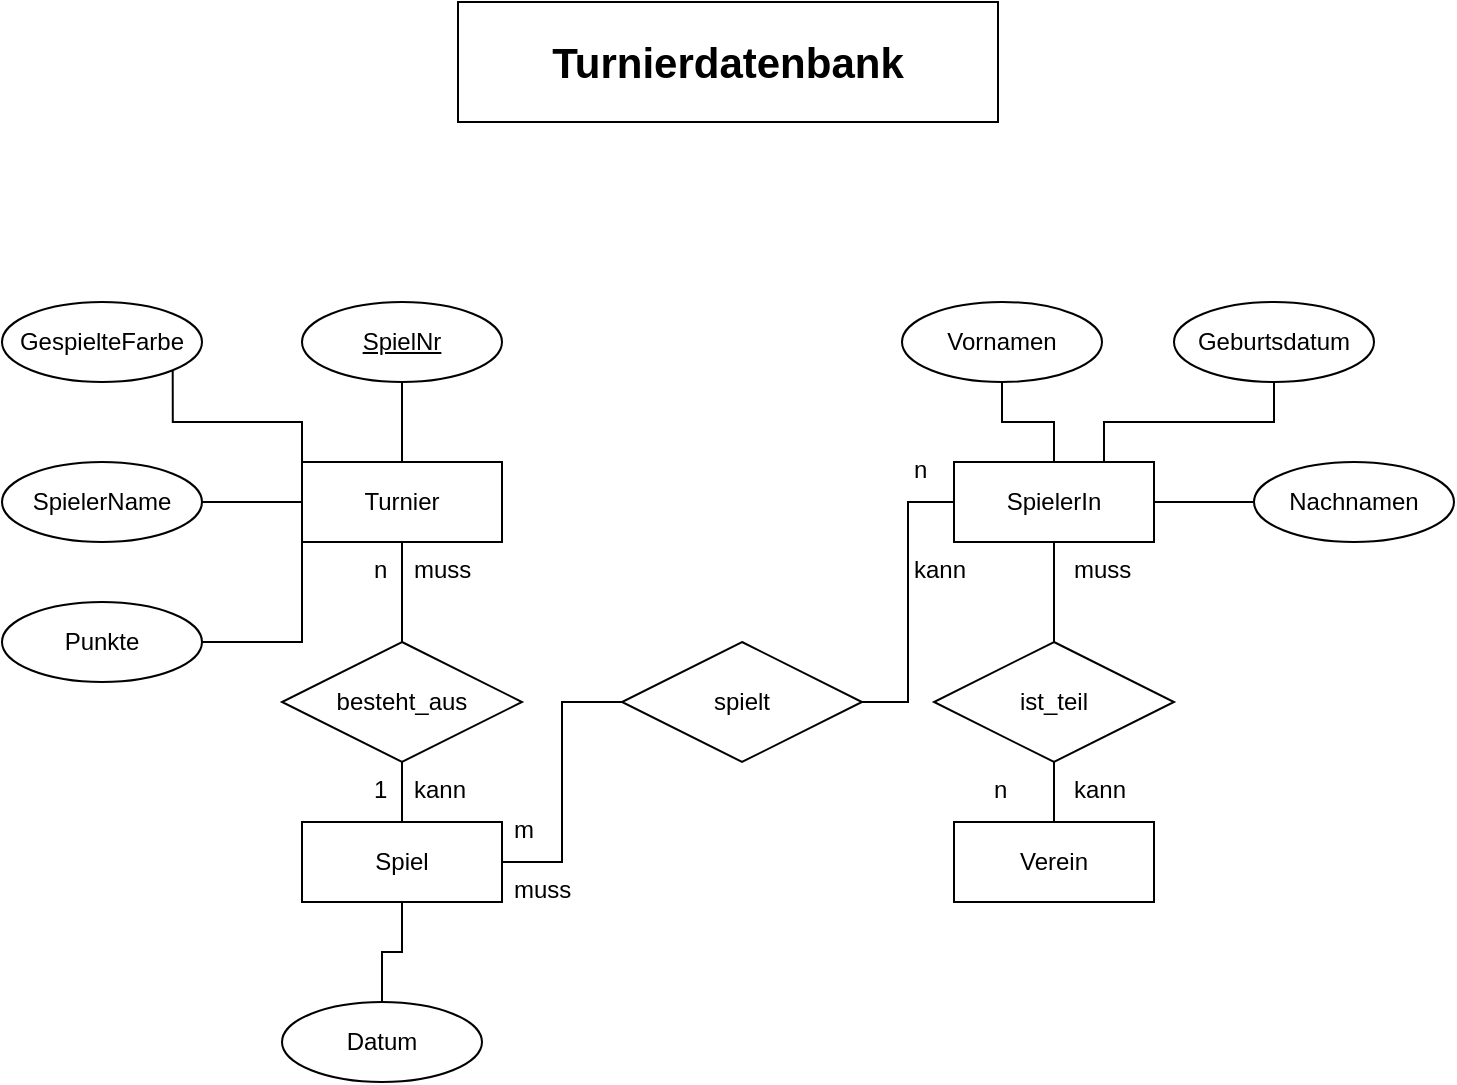 <mxfile version="16.5.6" type="github">
  <diagram id="UOE-vnrbzg_eY1lBiwWQ" name="Page-1">
    <mxGraphModel dx="1046" dy="715" grid="1" gridSize="10" guides="1" tooltips="1" connect="1" arrows="1" fold="1" page="1" pageScale="1" pageWidth="827" pageHeight="1169" math="0" shadow="0">
      <root>
        <mxCell id="0" />
        <mxCell id="1" parent="0" />
        <mxCell id="on7xpFSxNQ_oAOqF3Vgx-12" style="edgeStyle=orthogonalEdgeStyle;rounded=0;orthogonalLoop=1;jettySize=auto;html=1;exitX=0.5;exitY=1;exitDx=0;exitDy=0;entryX=0.5;entryY=0;entryDx=0;entryDy=0;startArrow=none;startFill=0;endArrow=none;endFill=0;strokeColor=default;" parent="1" source="on7xpFSxNQ_oAOqF3Vgx-1" target="on7xpFSxNQ_oAOqF3Vgx-7" edge="1">
          <mxGeometry relative="1" as="geometry" />
        </mxCell>
        <mxCell id="on7xpFSxNQ_oAOqF3Vgx-13" style="edgeStyle=orthogonalEdgeStyle;rounded=0;orthogonalLoop=1;jettySize=auto;html=1;exitX=0.5;exitY=0;exitDx=0;exitDy=0;entryX=0.5;entryY=1;entryDx=0;entryDy=0;startArrow=none;startFill=0;endArrow=none;endFill=0;strokeColor=default;" parent="1" source="on7xpFSxNQ_oAOqF3Vgx-1" target="on7xpFSxNQ_oAOqF3Vgx-5" edge="1">
          <mxGeometry relative="1" as="geometry" />
        </mxCell>
        <mxCell id="on7xpFSxNQ_oAOqF3Vgx-1" value="ist_teil" style="shape=rhombus;perimeter=rhombusPerimeter;whiteSpace=wrap;html=1;align=center;" parent="1" vertex="1">
          <mxGeometry x="517" y="340" width="120" height="60" as="geometry" />
        </mxCell>
        <mxCell id="on7xpFSxNQ_oAOqF3Vgx-9" style="edgeStyle=orthogonalEdgeStyle;rounded=0;orthogonalLoop=1;jettySize=auto;html=1;exitX=0.5;exitY=1;exitDx=0;exitDy=0;strokeColor=default;startArrow=none;startFill=0;endArrow=none;endFill=0;" parent="1" source="on7xpFSxNQ_oAOqF3Vgx-2" target="on7xpFSxNQ_oAOqF3Vgx-5" edge="1">
          <mxGeometry relative="1" as="geometry" />
        </mxCell>
        <mxCell id="on7xpFSxNQ_oAOqF3Vgx-2" value="Vornamen" style="ellipse;whiteSpace=wrap;html=1;align=center;" parent="1" vertex="1">
          <mxGeometry x="501" y="170" width="100" height="40" as="geometry" />
        </mxCell>
        <mxCell id="on7xpFSxNQ_oAOqF3Vgx-5" value="SpielerIn" style="whiteSpace=wrap;html=1;align=center;" parent="1" vertex="1">
          <mxGeometry x="527" y="250" width="100" height="40" as="geometry" />
        </mxCell>
        <mxCell id="on7xpFSxNQ_oAOqF3Vgx-7" value="Verein" style="whiteSpace=wrap;html=1;align=center;" parent="1" vertex="1">
          <mxGeometry x="527" y="430" width="100" height="40" as="geometry" />
        </mxCell>
        <mxCell id="on7xpFSxNQ_oAOqF3Vgx-11" style="edgeStyle=orthogonalEdgeStyle;rounded=0;orthogonalLoop=1;jettySize=auto;html=1;exitX=0.5;exitY=1;exitDx=0;exitDy=0;entryX=0.75;entryY=0;entryDx=0;entryDy=0;startArrow=none;startFill=0;endArrow=none;endFill=0;strokeColor=default;" parent="1" source="on7xpFSxNQ_oAOqF3Vgx-10" target="on7xpFSxNQ_oAOqF3Vgx-5" edge="1">
          <mxGeometry relative="1" as="geometry" />
        </mxCell>
        <mxCell id="on7xpFSxNQ_oAOqF3Vgx-10" value="Geburtsdatum" style="ellipse;whiteSpace=wrap;html=1;align=center;" parent="1" vertex="1">
          <mxGeometry x="637" y="170" width="100" height="40" as="geometry" />
        </mxCell>
        <mxCell id="v8rr-dIOgl2h-FWCzYVJ-5" style="edgeStyle=orthogonalEdgeStyle;rounded=0;orthogonalLoop=1;jettySize=auto;html=1;entryX=0.5;entryY=0;entryDx=0;entryDy=0;endArrow=none;endFill=0;" edge="1" parent="1" source="v8rr-dIOgl2h-FWCzYVJ-2" target="v8rr-dIOgl2h-FWCzYVJ-4">
          <mxGeometry relative="1" as="geometry" />
        </mxCell>
        <mxCell id="v8rr-dIOgl2h-FWCzYVJ-2" value="Spiel" style="whiteSpace=wrap;html=1;align=center;" vertex="1" parent="1">
          <mxGeometry x="201" y="430" width="100" height="40" as="geometry" />
        </mxCell>
        <mxCell id="v8rr-dIOgl2h-FWCzYVJ-10" style="edgeStyle=orthogonalEdgeStyle;rounded=0;orthogonalLoop=1;jettySize=auto;html=1;exitX=0.5;exitY=0;exitDx=0;exitDy=0;entryX=0.5;entryY=1;entryDx=0;entryDy=0;endArrow=none;endFill=0;" edge="1" parent="1" source="v8rr-dIOgl2h-FWCzYVJ-3" target="v8rr-dIOgl2h-FWCzYVJ-14">
          <mxGeometry relative="1" as="geometry">
            <mxPoint x="251" y="210" as="targetPoint" />
          </mxGeometry>
        </mxCell>
        <mxCell id="v8rr-dIOgl2h-FWCzYVJ-11" style="edgeStyle=orthogonalEdgeStyle;rounded=0;orthogonalLoop=1;jettySize=auto;html=1;exitX=0;exitY=0;exitDx=0;exitDy=0;entryX=1;entryY=1;entryDx=0;entryDy=0;endArrow=none;endFill=0;" edge="1" parent="1" source="v8rr-dIOgl2h-FWCzYVJ-3" target="v8rr-dIOgl2h-FWCzYVJ-8">
          <mxGeometry relative="1" as="geometry" />
        </mxCell>
        <mxCell id="v8rr-dIOgl2h-FWCzYVJ-12" style="edgeStyle=orthogonalEdgeStyle;rounded=0;orthogonalLoop=1;jettySize=auto;html=1;exitX=0;exitY=0.5;exitDx=0;exitDy=0;entryX=1;entryY=0.5;entryDx=0;entryDy=0;endArrow=none;endFill=0;" edge="1" parent="1" source="v8rr-dIOgl2h-FWCzYVJ-3" target="v8rr-dIOgl2h-FWCzYVJ-7">
          <mxGeometry relative="1" as="geometry" />
        </mxCell>
        <mxCell id="v8rr-dIOgl2h-FWCzYVJ-13" style="edgeStyle=orthogonalEdgeStyle;rounded=0;orthogonalLoop=1;jettySize=auto;html=1;exitX=0;exitY=1;exitDx=0;exitDy=0;entryX=1;entryY=0.5;entryDx=0;entryDy=0;endArrow=none;endFill=0;" edge="1" parent="1" source="v8rr-dIOgl2h-FWCzYVJ-3" target="v8rr-dIOgl2h-FWCzYVJ-9">
          <mxGeometry relative="1" as="geometry" />
        </mxCell>
        <mxCell id="v8rr-dIOgl2h-FWCzYVJ-23" style="edgeStyle=orthogonalEdgeStyle;rounded=0;orthogonalLoop=1;jettySize=auto;html=1;exitX=0.5;exitY=1;exitDx=0;exitDy=0;entryX=0.5;entryY=0;entryDx=0;entryDy=0;endArrow=none;endFill=0;" edge="1" parent="1" source="v8rr-dIOgl2h-FWCzYVJ-3" target="v8rr-dIOgl2h-FWCzYVJ-22">
          <mxGeometry relative="1" as="geometry" />
        </mxCell>
        <mxCell id="v8rr-dIOgl2h-FWCzYVJ-3" value="Turnier" style="whiteSpace=wrap;html=1;align=center;" vertex="1" parent="1">
          <mxGeometry x="201" y="250" width="100" height="40" as="geometry" />
        </mxCell>
        <mxCell id="v8rr-dIOgl2h-FWCzYVJ-4" value="Datum" style="ellipse;whiteSpace=wrap;html=1;align=center;" vertex="1" parent="1">
          <mxGeometry x="191" y="520" width="100" height="40" as="geometry" />
        </mxCell>
        <mxCell id="v8rr-dIOgl2h-FWCzYVJ-7" value="SpielerName" style="ellipse;whiteSpace=wrap;html=1;align=center;" vertex="1" parent="1">
          <mxGeometry x="51" y="250" width="100" height="40" as="geometry" />
        </mxCell>
        <mxCell id="v8rr-dIOgl2h-FWCzYVJ-8" value="GespielteFarbe" style="ellipse;whiteSpace=wrap;html=1;align=center;" vertex="1" parent="1">
          <mxGeometry x="51" y="170" width="100" height="40" as="geometry" />
        </mxCell>
        <mxCell id="v8rr-dIOgl2h-FWCzYVJ-9" value="Punkte" style="ellipse;whiteSpace=wrap;html=1;align=center;" vertex="1" parent="1">
          <mxGeometry x="51" y="320" width="100" height="40" as="geometry" />
        </mxCell>
        <mxCell id="v8rr-dIOgl2h-FWCzYVJ-14" value="&lt;span style=&quot;text-decoration: none&quot;&gt;SpielNr&lt;/span&gt;" style="ellipse;whiteSpace=wrap;html=1;align=center;fontStyle=4;" vertex="1" parent="1">
          <mxGeometry x="201" y="170" width="100" height="40" as="geometry" />
        </mxCell>
        <mxCell id="v8rr-dIOgl2h-FWCzYVJ-16" style="edgeStyle=orthogonalEdgeStyle;rounded=0;orthogonalLoop=1;jettySize=auto;html=1;exitX=0;exitY=0.5;exitDx=0;exitDy=0;entryX=1;entryY=0.5;entryDx=0;entryDy=0;endArrow=none;endFill=0;" edge="1" parent="1" source="v8rr-dIOgl2h-FWCzYVJ-15" target="on7xpFSxNQ_oAOqF3Vgx-5">
          <mxGeometry relative="1" as="geometry" />
        </mxCell>
        <mxCell id="v8rr-dIOgl2h-FWCzYVJ-15" value="Nachnamen" style="ellipse;whiteSpace=wrap;html=1;align=center;" vertex="1" parent="1">
          <mxGeometry x="677" y="250" width="100" height="40" as="geometry" />
        </mxCell>
        <mxCell id="v8rr-dIOgl2h-FWCzYVJ-20" style="edgeStyle=orthogonalEdgeStyle;rounded=0;orthogonalLoop=1;jettySize=auto;html=1;exitX=1;exitY=0.5;exitDx=0;exitDy=0;entryX=0;entryY=0.5;entryDx=0;entryDy=0;endArrow=none;endFill=0;" edge="1" parent="1" source="v8rr-dIOgl2h-FWCzYVJ-19" target="on7xpFSxNQ_oAOqF3Vgx-5">
          <mxGeometry relative="1" as="geometry" />
        </mxCell>
        <mxCell id="v8rr-dIOgl2h-FWCzYVJ-21" style="edgeStyle=orthogonalEdgeStyle;rounded=0;orthogonalLoop=1;jettySize=auto;html=1;exitX=0;exitY=0.5;exitDx=0;exitDy=0;entryX=1;entryY=0.5;entryDx=0;entryDy=0;endArrow=none;endFill=0;" edge="1" parent="1" source="v8rr-dIOgl2h-FWCzYVJ-19" target="v8rr-dIOgl2h-FWCzYVJ-2">
          <mxGeometry relative="1" as="geometry" />
        </mxCell>
        <mxCell id="v8rr-dIOgl2h-FWCzYVJ-19" value="spielt" style="shape=rhombus;perimeter=rhombusPerimeter;whiteSpace=wrap;html=1;align=center;" vertex="1" parent="1">
          <mxGeometry x="361" y="340" width="120" height="60" as="geometry" />
        </mxCell>
        <mxCell id="v8rr-dIOgl2h-FWCzYVJ-24" style="edgeStyle=orthogonalEdgeStyle;rounded=0;orthogonalLoop=1;jettySize=auto;html=1;exitX=0.5;exitY=1;exitDx=0;exitDy=0;entryX=0.5;entryY=0;entryDx=0;entryDy=0;endArrow=none;endFill=0;" edge="1" parent="1" source="v8rr-dIOgl2h-FWCzYVJ-22" target="v8rr-dIOgl2h-FWCzYVJ-2">
          <mxGeometry relative="1" as="geometry" />
        </mxCell>
        <mxCell id="v8rr-dIOgl2h-FWCzYVJ-22" value="besteht_aus" style="shape=rhombus;perimeter=rhombusPerimeter;whiteSpace=wrap;html=1;align=center;" vertex="1" parent="1">
          <mxGeometry x="191" y="340" width="120" height="60" as="geometry" />
        </mxCell>
        <mxCell id="v8rr-dIOgl2h-FWCzYVJ-25" value="muss" style="text;strokeColor=none;fillColor=none;spacingLeft=4;spacingRight=4;overflow=hidden;rotatable=0;points=[[0,0.5],[1,0.5]];portConstraint=eastwest;fontSize=12;" vertex="1" parent="1">
          <mxGeometry x="251" y="290" width="40" height="30" as="geometry" />
        </mxCell>
        <mxCell id="v8rr-dIOgl2h-FWCzYVJ-26" value="n" style="text;strokeColor=none;fillColor=none;spacingLeft=4;spacingRight=4;overflow=hidden;rotatable=0;points=[[0,0.5],[1,0.5]];portConstraint=eastwest;fontSize=12;" vertex="1" parent="1">
          <mxGeometry x="501" y="240" width="20" height="30" as="geometry" />
        </mxCell>
        <mxCell id="v8rr-dIOgl2h-FWCzYVJ-27" value="n" style="text;strokeColor=none;fillColor=none;spacingLeft=4;spacingRight=4;overflow=hidden;rotatable=0;points=[[0,0.5],[1,0.5]];portConstraint=eastwest;fontSize=12;" vertex="1" parent="1">
          <mxGeometry x="541" y="400" width="40" height="30" as="geometry" />
        </mxCell>
        <mxCell id="v8rr-dIOgl2h-FWCzYVJ-28" value="m" style="text;strokeColor=none;fillColor=none;spacingLeft=4;spacingRight=4;overflow=hidden;rotatable=0;points=[[0,0.5],[1,0.5]];portConstraint=eastwest;fontSize=12;" vertex="1" parent="1">
          <mxGeometry x="301" y="420" width="40" height="30" as="geometry" />
        </mxCell>
        <mxCell id="v8rr-dIOgl2h-FWCzYVJ-29" value="kann" style="text;strokeColor=none;fillColor=none;spacingLeft=4;spacingRight=4;overflow=hidden;rotatable=0;points=[[0,0.5],[1,0.5]];portConstraint=eastwest;fontSize=12;" vertex="1" parent="1">
          <mxGeometry x="581" y="400" width="40" height="30" as="geometry" />
        </mxCell>
        <mxCell id="v8rr-dIOgl2h-FWCzYVJ-30" value="kann" style="text;strokeColor=none;fillColor=none;spacingLeft=4;spacingRight=4;overflow=hidden;rotatable=0;points=[[0,0.5],[1,0.5]];portConstraint=eastwest;fontSize=12;" vertex="1" parent="1">
          <mxGeometry x="251" y="400" width="40" height="30" as="geometry" />
        </mxCell>
        <mxCell id="v8rr-dIOgl2h-FWCzYVJ-31" value="muss" style="text;strokeColor=none;fillColor=none;spacingLeft=4;spacingRight=4;overflow=hidden;rotatable=0;points=[[0,0.5],[1,0.5]];portConstraint=eastwest;fontSize=12;" vertex="1" parent="1">
          <mxGeometry x="301" y="450" width="40" height="30" as="geometry" />
        </mxCell>
        <mxCell id="v8rr-dIOgl2h-FWCzYVJ-32" value="muss" style="text;strokeColor=none;fillColor=none;spacingLeft=4;spacingRight=4;overflow=hidden;rotatable=0;points=[[0,0.5],[1,0.5]];portConstraint=eastwest;fontSize=12;" vertex="1" parent="1">
          <mxGeometry x="581" y="290" width="40" height="30" as="geometry" />
        </mxCell>
        <mxCell id="v8rr-dIOgl2h-FWCzYVJ-33" value="1" style="text;strokeColor=none;fillColor=none;spacingLeft=4;spacingRight=4;overflow=hidden;rotatable=0;points=[[0,0.5],[1,0.5]];portConstraint=eastwest;fontSize=12;" vertex="1" parent="1">
          <mxGeometry x="231" y="400" width="20" height="30" as="geometry" />
        </mxCell>
        <mxCell id="v8rr-dIOgl2h-FWCzYVJ-34" value="kann" style="text;strokeColor=none;fillColor=none;spacingLeft=4;spacingRight=4;overflow=hidden;rotatable=0;points=[[0,0.5],[1,0.5]];portConstraint=eastwest;fontSize=12;" vertex="1" parent="1">
          <mxGeometry x="501" y="290" width="40" height="30" as="geometry" />
        </mxCell>
        <mxCell id="v8rr-dIOgl2h-FWCzYVJ-35" value="n" style="text;strokeColor=none;fillColor=none;spacingLeft=4;spacingRight=4;overflow=hidden;rotatable=0;points=[[0,0.5],[1,0.5]];portConstraint=eastwest;fontSize=12;" vertex="1" parent="1">
          <mxGeometry x="231" y="290" width="20" height="30" as="geometry" />
        </mxCell>
        <mxCell id="v8rr-dIOgl2h-FWCzYVJ-36" value="Turnierdatenbank" style="rounded=0;whiteSpace=wrap;html=1;fontStyle=1;fontSize=21;" vertex="1" parent="1">
          <mxGeometry x="279" y="20" width="270" height="60" as="geometry" />
        </mxCell>
      </root>
    </mxGraphModel>
  </diagram>
</mxfile>
